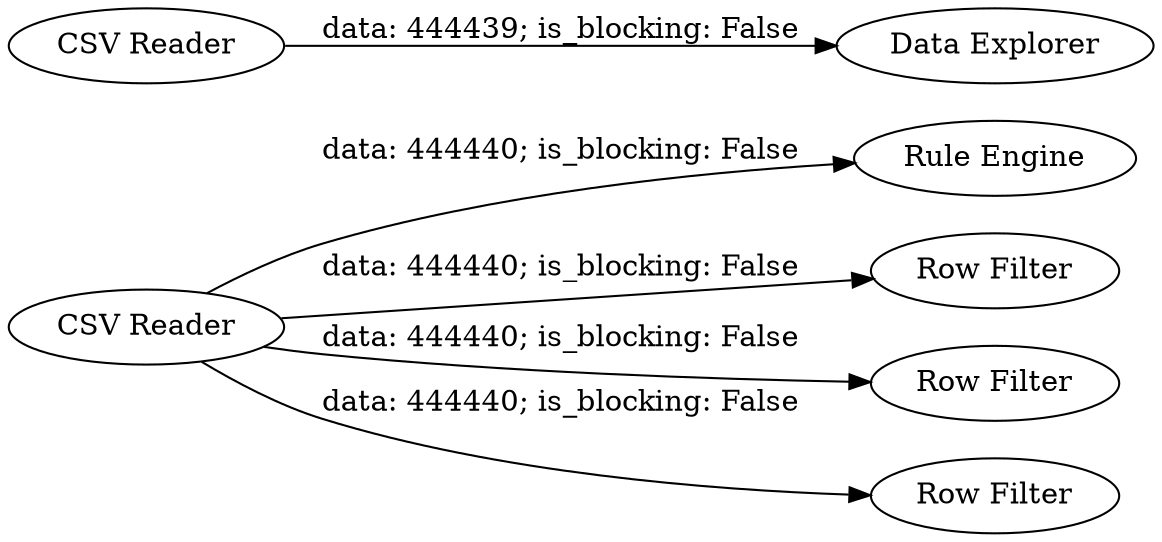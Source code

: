 digraph {
	"8349203984436350108_31" [label="CSV Reader"]
	"8349203984436350108_35" [label="Rule Engine"]
	"8349203984436350108_33" [label="Row Filter"]
	"8349203984436350108_2" [label="Data Explorer"]
	"8349203984436350108_30" [label="CSV Reader"]
	"8349203984436350108_32" [label="Row Filter"]
	"8349203984436350108_34" [label="Row Filter"]
	"8349203984436350108_31" -> "8349203984436350108_35" [label="data: 444440; is_blocking: False"]
	"8349203984436350108_31" -> "8349203984436350108_33" [label="data: 444440; is_blocking: False"]
	"8349203984436350108_31" -> "8349203984436350108_32" [label="data: 444440; is_blocking: False"]
	"8349203984436350108_31" -> "8349203984436350108_34" [label="data: 444440; is_blocking: False"]
	"8349203984436350108_30" -> "8349203984436350108_2" [label="data: 444439; is_blocking: False"]
	rankdir=LR
}
